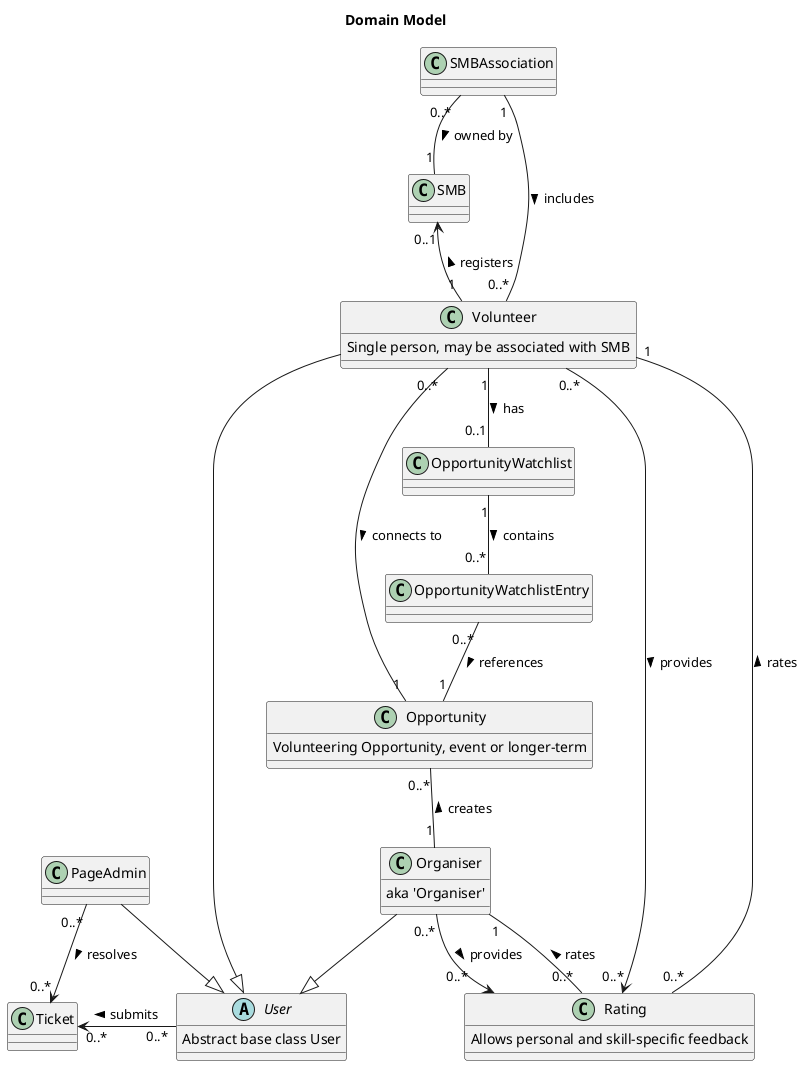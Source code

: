 @startuml Domain Model Class Diagram
title Domain Model

' User classes
abstract class User {
    Abstract base class User
}

class PageAdmin {

}

class Volunteer {
    Single person, may be associated with SMB
}


class Organiser {
    aka 'Organiser'
}


Volunteer --|> User
Volunteer "1" -u-> "0..1" SMB : registers > 

Organiser --|> User
PageAdmin -|> User


' Site maintenance related classes
class Ticket {

}

Ticket "0..*" <- "0..*" User : < submits
PageAdmin "0..*" --> "0..*" Ticket : resolves >



' Opportunity related classes
class Opportunity {
    Volunteering Opportunity, event or longer-term
}



' SMB Association class
class SMBAssociation {
}



' Watchlist classes
class OpportunityWatchlist {
}

class OpportunityWatchlistEntry {
}


class Rating {
   Allows personal and skill-specific feedback
}

' Rating relationships
Rating "0..*" -- "1" Volunteer : rates >
Rating "0..*" -- "1" Organiser : rates >
Volunteer "0..*" --> "0..*" Rating : provides >
Organiser "0..*" --> "0..*" Rating : provides >


' SMB Association relationships
SMBAssociation "0..*" -- "1" SMB : owned by >
SMBAssociation "1" -- "0..*" Volunteer : includes >

' Opportunity relationships
Opportunity "0..*" -- "1" Organiser : < creates
Volunteer "0..*" -- "1" Opportunity : connects to >


' Opportunity Watchlist relationships
Volunteer "1" -- "0..1" OpportunityWatchlist : has >
OpportunityWatchlist "1" -- "0..*" OpportunityWatchlistEntry : contains >
OpportunityWatchlistEntry "0..*" -- "1" Opportunity : references >

@enduml
